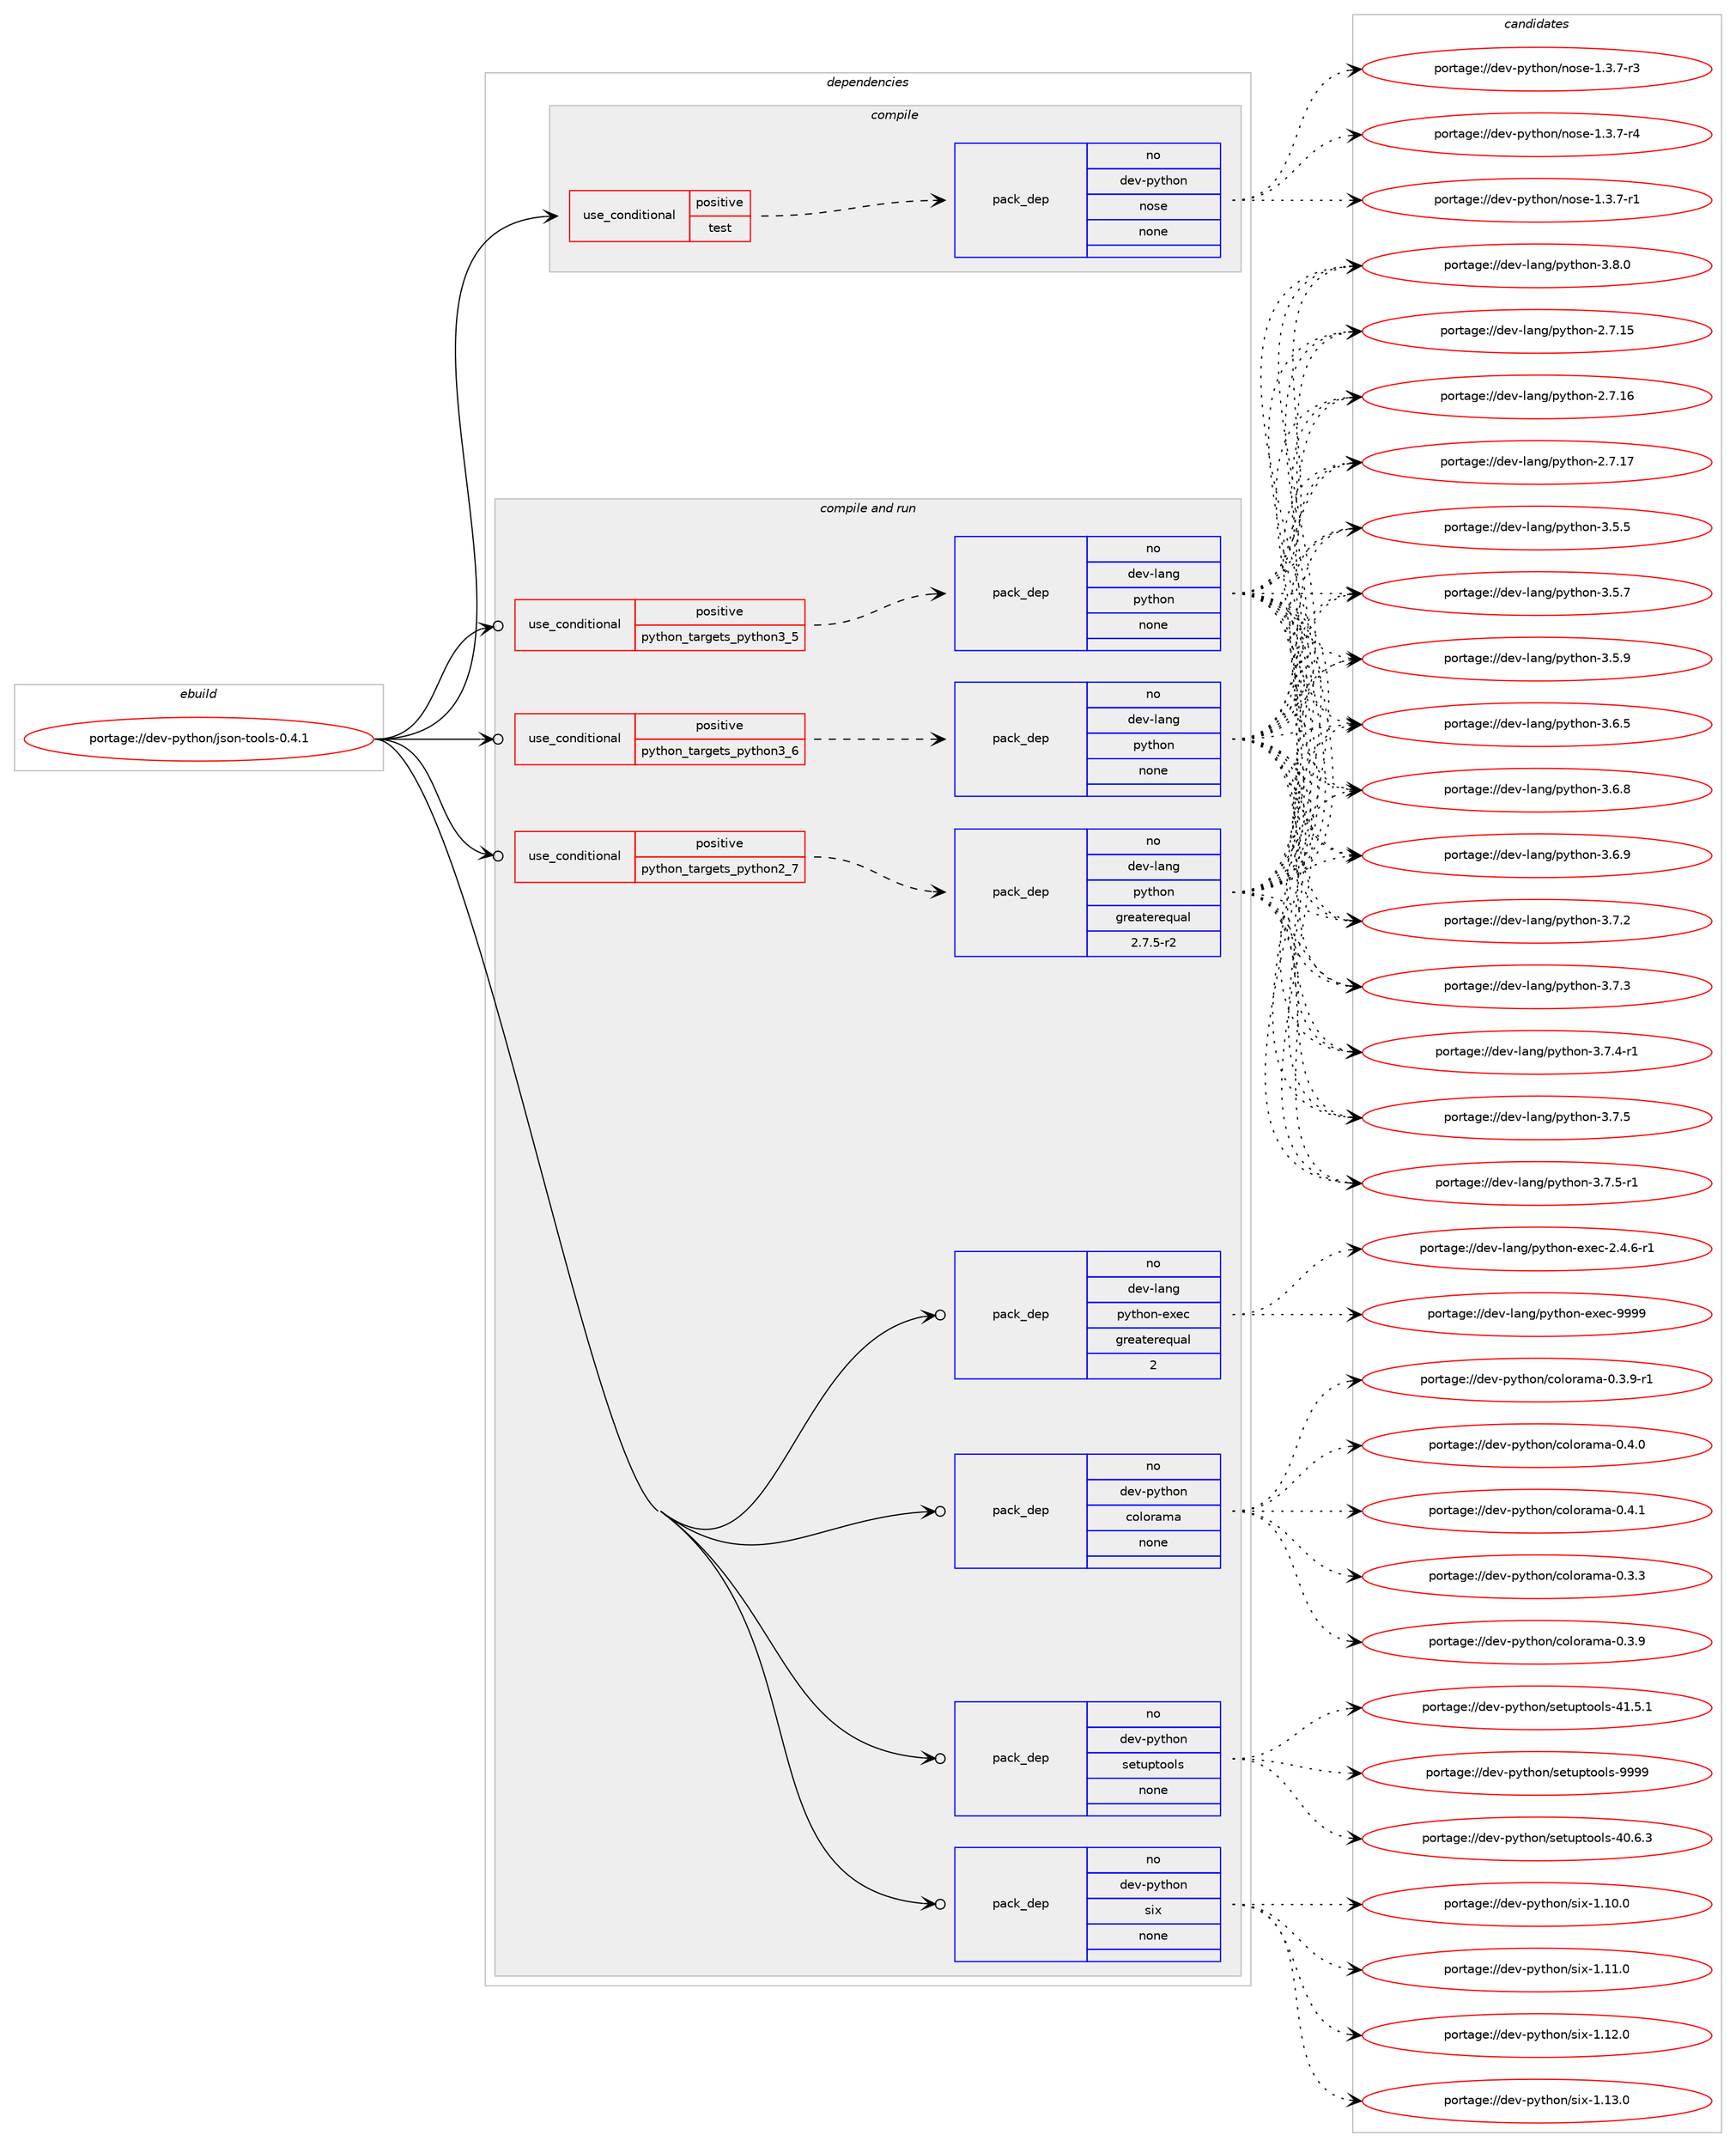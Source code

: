 digraph prolog {

# *************
# Graph options
# *************

newrank=true;
concentrate=true;
compound=true;
graph [rankdir=LR,fontname=Helvetica,fontsize=10,ranksep=1.5];#, ranksep=2.5, nodesep=0.2];
edge  [arrowhead=vee];
node  [fontname=Helvetica,fontsize=10];

# **********
# The ebuild
# **********

subgraph cluster_leftcol {
color=gray;
rank=same;
label=<<i>ebuild</i>>;
id [label="portage://dev-python/json-tools-0.4.1", color=red, width=4, href="../dev-python/json-tools-0.4.1.svg"];
}

# ****************
# The dependencies
# ****************

subgraph cluster_midcol {
color=gray;
label=<<i>dependencies</i>>;
subgraph cluster_compile {
fillcolor="#eeeeee";
style=filled;
label=<<i>compile</i>>;
subgraph cond30865 {
dependency146623 [label=<<TABLE BORDER="0" CELLBORDER="1" CELLSPACING="0" CELLPADDING="4"><TR><TD ROWSPAN="3" CELLPADDING="10">use_conditional</TD></TR><TR><TD>positive</TD></TR><TR><TD>test</TD></TR></TABLE>>, shape=none, color=red];
subgraph pack112424 {
dependency146624 [label=<<TABLE BORDER="0" CELLBORDER="1" CELLSPACING="0" CELLPADDING="4" WIDTH="220"><TR><TD ROWSPAN="6" CELLPADDING="30">pack_dep</TD></TR><TR><TD WIDTH="110">no</TD></TR><TR><TD>dev-python</TD></TR><TR><TD>nose</TD></TR><TR><TD>none</TD></TR><TR><TD></TD></TR></TABLE>>, shape=none, color=blue];
}
dependency146623:e -> dependency146624:w [weight=20,style="dashed",arrowhead="vee"];
}
id:e -> dependency146623:w [weight=20,style="solid",arrowhead="vee"];
}
subgraph cluster_compileandrun {
fillcolor="#eeeeee";
style=filled;
label=<<i>compile and run</i>>;
subgraph cond30866 {
dependency146625 [label=<<TABLE BORDER="0" CELLBORDER="1" CELLSPACING="0" CELLPADDING="4"><TR><TD ROWSPAN="3" CELLPADDING="10">use_conditional</TD></TR><TR><TD>positive</TD></TR><TR><TD>python_targets_python2_7</TD></TR></TABLE>>, shape=none, color=red];
subgraph pack112425 {
dependency146626 [label=<<TABLE BORDER="0" CELLBORDER="1" CELLSPACING="0" CELLPADDING="4" WIDTH="220"><TR><TD ROWSPAN="6" CELLPADDING="30">pack_dep</TD></TR><TR><TD WIDTH="110">no</TD></TR><TR><TD>dev-lang</TD></TR><TR><TD>python</TD></TR><TR><TD>greaterequal</TD></TR><TR><TD>2.7.5-r2</TD></TR></TABLE>>, shape=none, color=blue];
}
dependency146625:e -> dependency146626:w [weight=20,style="dashed",arrowhead="vee"];
}
id:e -> dependency146625:w [weight=20,style="solid",arrowhead="odotvee"];
subgraph cond30867 {
dependency146627 [label=<<TABLE BORDER="0" CELLBORDER="1" CELLSPACING="0" CELLPADDING="4"><TR><TD ROWSPAN="3" CELLPADDING="10">use_conditional</TD></TR><TR><TD>positive</TD></TR><TR><TD>python_targets_python3_5</TD></TR></TABLE>>, shape=none, color=red];
subgraph pack112426 {
dependency146628 [label=<<TABLE BORDER="0" CELLBORDER="1" CELLSPACING="0" CELLPADDING="4" WIDTH="220"><TR><TD ROWSPAN="6" CELLPADDING="30">pack_dep</TD></TR><TR><TD WIDTH="110">no</TD></TR><TR><TD>dev-lang</TD></TR><TR><TD>python</TD></TR><TR><TD>none</TD></TR><TR><TD></TD></TR></TABLE>>, shape=none, color=blue];
}
dependency146627:e -> dependency146628:w [weight=20,style="dashed",arrowhead="vee"];
}
id:e -> dependency146627:w [weight=20,style="solid",arrowhead="odotvee"];
subgraph cond30868 {
dependency146629 [label=<<TABLE BORDER="0" CELLBORDER="1" CELLSPACING="0" CELLPADDING="4"><TR><TD ROWSPAN="3" CELLPADDING="10">use_conditional</TD></TR><TR><TD>positive</TD></TR><TR><TD>python_targets_python3_6</TD></TR></TABLE>>, shape=none, color=red];
subgraph pack112427 {
dependency146630 [label=<<TABLE BORDER="0" CELLBORDER="1" CELLSPACING="0" CELLPADDING="4" WIDTH="220"><TR><TD ROWSPAN="6" CELLPADDING="30">pack_dep</TD></TR><TR><TD WIDTH="110">no</TD></TR><TR><TD>dev-lang</TD></TR><TR><TD>python</TD></TR><TR><TD>none</TD></TR><TR><TD></TD></TR></TABLE>>, shape=none, color=blue];
}
dependency146629:e -> dependency146630:w [weight=20,style="dashed",arrowhead="vee"];
}
id:e -> dependency146629:w [weight=20,style="solid",arrowhead="odotvee"];
subgraph pack112428 {
dependency146631 [label=<<TABLE BORDER="0" CELLBORDER="1" CELLSPACING="0" CELLPADDING="4" WIDTH="220"><TR><TD ROWSPAN="6" CELLPADDING="30">pack_dep</TD></TR><TR><TD WIDTH="110">no</TD></TR><TR><TD>dev-lang</TD></TR><TR><TD>python-exec</TD></TR><TR><TD>greaterequal</TD></TR><TR><TD>2</TD></TR></TABLE>>, shape=none, color=blue];
}
id:e -> dependency146631:w [weight=20,style="solid",arrowhead="odotvee"];
subgraph pack112429 {
dependency146632 [label=<<TABLE BORDER="0" CELLBORDER="1" CELLSPACING="0" CELLPADDING="4" WIDTH="220"><TR><TD ROWSPAN="6" CELLPADDING="30">pack_dep</TD></TR><TR><TD WIDTH="110">no</TD></TR><TR><TD>dev-python</TD></TR><TR><TD>colorama</TD></TR><TR><TD>none</TD></TR><TR><TD></TD></TR></TABLE>>, shape=none, color=blue];
}
id:e -> dependency146632:w [weight=20,style="solid",arrowhead="odotvee"];
subgraph pack112430 {
dependency146633 [label=<<TABLE BORDER="0" CELLBORDER="1" CELLSPACING="0" CELLPADDING="4" WIDTH="220"><TR><TD ROWSPAN="6" CELLPADDING="30">pack_dep</TD></TR><TR><TD WIDTH="110">no</TD></TR><TR><TD>dev-python</TD></TR><TR><TD>setuptools</TD></TR><TR><TD>none</TD></TR><TR><TD></TD></TR></TABLE>>, shape=none, color=blue];
}
id:e -> dependency146633:w [weight=20,style="solid",arrowhead="odotvee"];
subgraph pack112431 {
dependency146634 [label=<<TABLE BORDER="0" CELLBORDER="1" CELLSPACING="0" CELLPADDING="4" WIDTH="220"><TR><TD ROWSPAN="6" CELLPADDING="30">pack_dep</TD></TR><TR><TD WIDTH="110">no</TD></TR><TR><TD>dev-python</TD></TR><TR><TD>six</TD></TR><TR><TD>none</TD></TR><TR><TD></TD></TR></TABLE>>, shape=none, color=blue];
}
id:e -> dependency146634:w [weight=20,style="solid",arrowhead="odotvee"];
}
subgraph cluster_run {
fillcolor="#eeeeee";
style=filled;
label=<<i>run</i>>;
}
}

# **************
# The candidates
# **************

subgraph cluster_choices {
rank=same;
color=gray;
label=<<i>candidates</i>>;

subgraph choice112424 {
color=black;
nodesep=1;
choiceportage10010111845112121116104111110471101111151014549465146554511449 [label="portage://dev-python/nose-1.3.7-r1", color=red, width=4,href="../dev-python/nose-1.3.7-r1.svg"];
choiceportage10010111845112121116104111110471101111151014549465146554511451 [label="portage://dev-python/nose-1.3.7-r3", color=red, width=4,href="../dev-python/nose-1.3.7-r3.svg"];
choiceportage10010111845112121116104111110471101111151014549465146554511452 [label="portage://dev-python/nose-1.3.7-r4", color=red, width=4,href="../dev-python/nose-1.3.7-r4.svg"];
dependency146624:e -> choiceportage10010111845112121116104111110471101111151014549465146554511449:w [style=dotted,weight="100"];
dependency146624:e -> choiceportage10010111845112121116104111110471101111151014549465146554511451:w [style=dotted,weight="100"];
dependency146624:e -> choiceportage10010111845112121116104111110471101111151014549465146554511452:w [style=dotted,weight="100"];
}
subgraph choice112425 {
color=black;
nodesep=1;
choiceportage10010111845108971101034711212111610411111045504655464953 [label="portage://dev-lang/python-2.7.15", color=red, width=4,href="../dev-lang/python-2.7.15.svg"];
choiceportage10010111845108971101034711212111610411111045504655464954 [label="portage://dev-lang/python-2.7.16", color=red, width=4,href="../dev-lang/python-2.7.16.svg"];
choiceportage10010111845108971101034711212111610411111045504655464955 [label="portage://dev-lang/python-2.7.17", color=red, width=4,href="../dev-lang/python-2.7.17.svg"];
choiceportage100101118451089711010347112121116104111110455146534653 [label="portage://dev-lang/python-3.5.5", color=red, width=4,href="../dev-lang/python-3.5.5.svg"];
choiceportage100101118451089711010347112121116104111110455146534655 [label="portage://dev-lang/python-3.5.7", color=red, width=4,href="../dev-lang/python-3.5.7.svg"];
choiceportage100101118451089711010347112121116104111110455146534657 [label="portage://dev-lang/python-3.5.9", color=red, width=4,href="../dev-lang/python-3.5.9.svg"];
choiceportage100101118451089711010347112121116104111110455146544653 [label="portage://dev-lang/python-3.6.5", color=red, width=4,href="../dev-lang/python-3.6.5.svg"];
choiceportage100101118451089711010347112121116104111110455146544656 [label="portage://dev-lang/python-3.6.8", color=red, width=4,href="../dev-lang/python-3.6.8.svg"];
choiceportage100101118451089711010347112121116104111110455146544657 [label="portage://dev-lang/python-3.6.9", color=red, width=4,href="../dev-lang/python-3.6.9.svg"];
choiceportage100101118451089711010347112121116104111110455146554650 [label="portage://dev-lang/python-3.7.2", color=red, width=4,href="../dev-lang/python-3.7.2.svg"];
choiceportage100101118451089711010347112121116104111110455146554651 [label="portage://dev-lang/python-3.7.3", color=red, width=4,href="../dev-lang/python-3.7.3.svg"];
choiceportage1001011184510897110103471121211161041111104551465546524511449 [label="portage://dev-lang/python-3.7.4-r1", color=red, width=4,href="../dev-lang/python-3.7.4-r1.svg"];
choiceportage100101118451089711010347112121116104111110455146554653 [label="portage://dev-lang/python-3.7.5", color=red, width=4,href="../dev-lang/python-3.7.5.svg"];
choiceportage1001011184510897110103471121211161041111104551465546534511449 [label="portage://dev-lang/python-3.7.5-r1", color=red, width=4,href="../dev-lang/python-3.7.5-r1.svg"];
choiceportage100101118451089711010347112121116104111110455146564648 [label="portage://dev-lang/python-3.8.0", color=red, width=4,href="../dev-lang/python-3.8.0.svg"];
dependency146626:e -> choiceportage10010111845108971101034711212111610411111045504655464953:w [style=dotted,weight="100"];
dependency146626:e -> choiceportage10010111845108971101034711212111610411111045504655464954:w [style=dotted,weight="100"];
dependency146626:e -> choiceportage10010111845108971101034711212111610411111045504655464955:w [style=dotted,weight="100"];
dependency146626:e -> choiceportage100101118451089711010347112121116104111110455146534653:w [style=dotted,weight="100"];
dependency146626:e -> choiceportage100101118451089711010347112121116104111110455146534655:w [style=dotted,weight="100"];
dependency146626:e -> choiceportage100101118451089711010347112121116104111110455146534657:w [style=dotted,weight="100"];
dependency146626:e -> choiceportage100101118451089711010347112121116104111110455146544653:w [style=dotted,weight="100"];
dependency146626:e -> choiceportage100101118451089711010347112121116104111110455146544656:w [style=dotted,weight="100"];
dependency146626:e -> choiceportage100101118451089711010347112121116104111110455146544657:w [style=dotted,weight="100"];
dependency146626:e -> choiceportage100101118451089711010347112121116104111110455146554650:w [style=dotted,weight="100"];
dependency146626:e -> choiceportage100101118451089711010347112121116104111110455146554651:w [style=dotted,weight="100"];
dependency146626:e -> choiceportage1001011184510897110103471121211161041111104551465546524511449:w [style=dotted,weight="100"];
dependency146626:e -> choiceportage100101118451089711010347112121116104111110455146554653:w [style=dotted,weight="100"];
dependency146626:e -> choiceportage1001011184510897110103471121211161041111104551465546534511449:w [style=dotted,weight="100"];
dependency146626:e -> choiceportage100101118451089711010347112121116104111110455146564648:w [style=dotted,weight="100"];
}
subgraph choice112426 {
color=black;
nodesep=1;
choiceportage10010111845108971101034711212111610411111045504655464953 [label="portage://dev-lang/python-2.7.15", color=red, width=4,href="../dev-lang/python-2.7.15.svg"];
choiceportage10010111845108971101034711212111610411111045504655464954 [label="portage://dev-lang/python-2.7.16", color=red, width=4,href="../dev-lang/python-2.7.16.svg"];
choiceportage10010111845108971101034711212111610411111045504655464955 [label="portage://dev-lang/python-2.7.17", color=red, width=4,href="../dev-lang/python-2.7.17.svg"];
choiceportage100101118451089711010347112121116104111110455146534653 [label="portage://dev-lang/python-3.5.5", color=red, width=4,href="../dev-lang/python-3.5.5.svg"];
choiceportage100101118451089711010347112121116104111110455146534655 [label="portage://dev-lang/python-3.5.7", color=red, width=4,href="../dev-lang/python-3.5.7.svg"];
choiceportage100101118451089711010347112121116104111110455146534657 [label="portage://dev-lang/python-3.5.9", color=red, width=4,href="../dev-lang/python-3.5.9.svg"];
choiceportage100101118451089711010347112121116104111110455146544653 [label="portage://dev-lang/python-3.6.5", color=red, width=4,href="../dev-lang/python-3.6.5.svg"];
choiceportage100101118451089711010347112121116104111110455146544656 [label="portage://dev-lang/python-3.6.8", color=red, width=4,href="../dev-lang/python-3.6.8.svg"];
choiceportage100101118451089711010347112121116104111110455146544657 [label="portage://dev-lang/python-3.6.9", color=red, width=4,href="../dev-lang/python-3.6.9.svg"];
choiceportage100101118451089711010347112121116104111110455146554650 [label="portage://dev-lang/python-3.7.2", color=red, width=4,href="../dev-lang/python-3.7.2.svg"];
choiceportage100101118451089711010347112121116104111110455146554651 [label="portage://dev-lang/python-3.7.3", color=red, width=4,href="../dev-lang/python-3.7.3.svg"];
choiceportage1001011184510897110103471121211161041111104551465546524511449 [label="portage://dev-lang/python-3.7.4-r1", color=red, width=4,href="../dev-lang/python-3.7.4-r1.svg"];
choiceportage100101118451089711010347112121116104111110455146554653 [label="portage://dev-lang/python-3.7.5", color=red, width=4,href="../dev-lang/python-3.7.5.svg"];
choiceportage1001011184510897110103471121211161041111104551465546534511449 [label="portage://dev-lang/python-3.7.5-r1", color=red, width=4,href="../dev-lang/python-3.7.5-r1.svg"];
choiceportage100101118451089711010347112121116104111110455146564648 [label="portage://dev-lang/python-3.8.0", color=red, width=4,href="../dev-lang/python-3.8.0.svg"];
dependency146628:e -> choiceportage10010111845108971101034711212111610411111045504655464953:w [style=dotted,weight="100"];
dependency146628:e -> choiceportage10010111845108971101034711212111610411111045504655464954:w [style=dotted,weight="100"];
dependency146628:e -> choiceportage10010111845108971101034711212111610411111045504655464955:w [style=dotted,weight="100"];
dependency146628:e -> choiceportage100101118451089711010347112121116104111110455146534653:w [style=dotted,weight="100"];
dependency146628:e -> choiceportage100101118451089711010347112121116104111110455146534655:w [style=dotted,weight="100"];
dependency146628:e -> choiceportage100101118451089711010347112121116104111110455146534657:w [style=dotted,weight="100"];
dependency146628:e -> choiceportage100101118451089711010347112121116104111110455146544653:w [style=dotted,weight="100"];
dependency146628:e -> choiceportage100101118451089711010347112121116104111110455146544656:w [style=dotted,weight="100"];
dependency146628:e -> choiceportage100101118451089711010347112121116104111110455146544657:w [style=dotted,weight="100"];
dependency146628:e -> choiceportage100101118451089711010347112121116104111110455146554650:w [style=dotted,weight="100"];
dependency146628:e -> choiceportage100101118451089711010347112121116104111110455146554651:w [style=dotted,weight="100"];
dependency146628:e -> choiceportage1001011184510897110103471121211161041111104551465546524511449:w [style=dotted,weight="100"];
dependency146628:e -> choiceportage100101118451089711010347112121116104111110455146554653:w [style=dotted,weight="100"];
dependency146628:e -> choiceportage1001011184510897110103471121211161041111104551465546534511449:w [style=dotted,weight="100"];
dependency146628:e -> choiceportage100101118451089711010347112121116104111110455146564648:w [style=dotted,weight="100"];
}
subgraph choice112427 {
color=black;
nodesep=1;
choiceportage10010111845108971101034711212111610411111045504655464953 [label="portage://dev-lang/python-2.7.15", color=red, width=4,href="../dev-lang/python-2.7.15.svg"];
choiceportage10010111845108971101034711212111610411111045504655464954 [label="portage://dev-lang/python-2.7.16", color=red, width=4,href="../dev-lang/python-2.7.16.svg"];
choiceportage10010111845108971101034711212111610411111045504655464955 [label="portage://dev-lang/python-2.7.17", color=red, width=4,href="../dev-lang/python-2.7.17.svg"];
choiceportage100101118451089711010347112121116104111110455146534653 [label="portage://dev-lang/python-3.5.5", color=red, width=4,href="../dev-lang/python-3.5.5.svg"];
choiceportage100101118451089711010347112121116104111110455146534655 [label="portage://dev-lang/python-3.5.7", color=red, width=4,href="../dev-lang/python-3.5.7.svg"];
choiceportage100101118451089711010347112121116104111110455146534657 [label="portage://dev-lang/python-3.5.9", color=red, width=4,href="../dev-lang/python-3.5.9.svg"];
choiceportage100101118451089711010347112121116104111110455146544653 [label="portage://dev-lang/python-3.6.5", color=red, width=4,href="../dev-lang/python-3.6.5.svg"];
choiceportage100101118451089711010347112121116104111110455146544656 [label="portage://dev-lang/python-3.6.8", color=red, width=4,href="../dev-lang/python-3.6.8.svg"];
choiceportage100101118451089711010347112121116104111110455146544657 [label="portage://dev-lang/python-3.6.9", color=red, width=4,href="../dev-lang/python-3.6.9.svg"];
choiceportage100101118451089711010347112121116104111110455146554650 [label="portage://dev-lang/python-3.7.2", color=red, width=4,href="../dev-lang/python-3.7.2.svg"];
choiceportage100101118451089711010347112121116104111110455146554651 [label="portage://dev-lang/python-3.7.3", color=red, width=4,href="../dev-lang/python-3.7.3.svg"];
choiceportage1001011184510897110103471121211161041111104551465546524511449 [label="portage://dev-lang/python-3.7.4-r1", color=red, width=4,href="../dev-lang/python-3.7.4-r1.svg"];
choiceportage100101118451089711010347112121116104111110455146554653 [label="portage://dev-lang/python-3.7.5", color=red, width=4,href="../dev-lang/python-3.7.5.svg"];
choiceportage1001011184510897110103471121211161041111104551465546534511449 [label="portage://dev-lang/python-3.7.5-r1", color=red, width=4,href="../dev-lang/python-3.7.5-r1.svg"];
choiceportage100101118451089711010347112121116104111110455146564648 [label="portage://dev-lang/python-3.8.0", color=red, width=4,href="../dev-lang/python-3.8.0.svg"];
dependency146630:e -> choiceportage10010111845108971101034711212111610411111045504655464953:w [style=dotted,weight="100"];
dependency146630:e -> choiceportage10010111845108971101034711212111610411111045504655464954:w [style=dotted,weight="100"];
dependency146630:e -> choiceportage10010111845108971101034711212111610411111045504655464955:w [style=dotted,weight="100"];
dependency146630:e -> choiceportage100101118451089711010347112121116104111110455146534653:w [style=dotted,weight="100"];
dependency146630:e -> choiceportage100101118451089711010347112121116104111110455146534655:w [style=dotted,weight="100"];
dependency146630:e -> choiceportage100101118451089711010347112121116104111110455146534657:w [style=dotted,weight="100"];
dependency146630:e -> choiceportage100101118451089711010347112121116104111110455146544653:w [style=dotted,weight="100"];
dependency146630:e -> choiceportage100101118451089711010347112121116104111110455146544656:w [style=dotted,weight="100"];
dependency146630:e -> choiceportage100101118451089711010347112121116104111110455146544657:w [style=dotted,weight="100"];
dependency146630:e -> choiceportage100101118451089711010347112121116104111110455146554650:w [style=dotted,weight="100"];
dependency146630:e -> choiceportage100101118451089711010347112121116104111110455146554651:w [style=dotted,weight="100"];
dependency146630:e -> choiceportage1001011184510897110103471121211161041111104551465546524511449:w [style=dotted,weight="100"];
dependency146630:e -> choiceportage100101118451089711010347112121116104111110455146554653:w [style=dotted,weight="100"];
dependency146630:e -> choiceportage1001011184510897110103471121211161041111104551465546534511449:w [style=dotted,weight="100"];
dependency146630:e -> choiceportage100101118451089711010347112121116104111110455146564648:w [style=dotted,weight="100"];
}
subgraph choice112428 {
color=black;
nodesep=1;
choiceportage10010111845108971101034711212111610411111045101120101994550465246544511449 [label="portage://dev-lang/python-exec-2.4.6-r1", color=red, width=4,href="../dev-lang/python-exec-2.4.6-r1.svg"];
choiceportage10010111845108971101034711212111610411111045101120101994557575757 [label="portage://dev-lang/python-exec-9999", color=red, width=4,href="../dev-lang/python-exec-9999.svg"];
dependency146631:e -> choiceportage10010111845108971101034711212111610411111045101120101994550465246544511449:w [style=dotted,weight="100"];
dependency146631:e -> choiceportage10010111845108971101034711212111610411111045101120101994557575757:w [style=dotted,weight="100"];
}
subgraph choice112429 {
color=black;
nodesep=1;
choiceportage1001011184511212111610411111047991111081111149710997454846514651 [label="portage://dev-python/colorama-0.3.3", color=red, width=4,href="../dev-python/colorama-0.3.3.svg"];
choiceportage1001011184511212111610411111047991111081111149710997454846514657 [label="portage://dev-python/colorama-0.3.9", color=red, width=4,href="../dev-python/colorama-0.3.9.svg"];
choiceportage10010111845112121116104111110479911110811111497109974548465146574511449 [label="portage://dev-python/colorama-0.3.9-r1", color=red, width=4,href="../dev-python/colorama-0.3.9-r1.svg"];
choiceportage1001011184511212111610411111047991111081111149710997454846524648 [label="portage://dev-python/colorama-0.4.0", color=red, width=4,href="../dev-python/colorama-0.4.0.svg"];
choiceportage1001011184511212111610411111047991111081111149710997454846524649 [label="portage://dev-python/colorama-0.4.1", color=red, width=4,href="../dev-python/colorama-0.4.1.svg"];
dependency146632:e -> choiceportage1001011184511212111610411111047991111081111149710997454846514651:w [style=dotted,weight="100"];
dependency146632:e -> choiceportage1001011184511212111610411111047991111081111149710997454846514657:w [style=dotted,weight="100"];
dependency146632:e -> choiceportage10010111845112121116104111110479911110811111497109974548465146574511449:w [style=dotted,weight="100"];
dependency146632:e -> choiceportage1001011184511212111610411111047991111081111149710997454846524648:w [style=dotted,weight="100"];
dependency146632:e -> choiceportage1001011184511212111610411111047991111081111149710997454846524649:w [style=dotted,weight="100"];
}
subgraph choice112430 {
color=black;
nodesep=1;
choiceportage100101118451121211161041111104711510111611711211611111110811545524846544651 [label="portage://dev-python/setuptools-40.6.3", color=red, width=4,href="../dev-python/setuptools-40.6.3.svg"];
choiceportage100101118451121211161041111104711510111611711211611111110811545524946534649 [label="portage://dev-python/setuptools-41.5.1", color=red, width=4,href="../dev-python/setuptools-41.5.1.svg"];
choiceportage10010111845112121116104111110471151011161171121161111111081154557575757 [label="portage://dev-python/setuptools-9999", color=red, width=4,href="../dev-python/setuptools-9999.svg"];
dependency146633:e -> choiceportage100101118451121211161041111104711510111611711211611111110811545524846544651:w [style=dotted,weight="100"];
dependency146633:e -> choiceportage100101118451121211161041111104711510111611711211611111110811545524946534649:w [style=dotted,weight="100"];
dependency146633:e -> choiceportage10010111845112121116104111110471151011161171121161111111081154557575757:w [style=dotted,weight="100"];
}
subgraph choice112431 {
color=black;
nodesep=1;
choiceportage100101118451121211161041111104711510512045494649484648 [label="portage://dev-python/six-1.10.0", color=red, width=4,href="../dev-python/six-1.10.0.svg"];
choiceportage100101118451121211161041111104711510512045494649494648 [label="portage://dev-python/six-1.11.0", color=red, width=4,href="../dev-python/six-1.11.0.svg"];
choiceportage100101118451121211161041111104711510512045494649504648 [label="portage://dev-python/six-1.12.0", color=red, width=4,href="../dev-python/six-1.12.0.svg"];
choiceportage100101118451121211161041111104711510512045494649514648 [label="portage://dev-python/six-1.13.0", color=red, width=4,href="../dev-python/six-1.13.0.svg"];
dependency146634:e -> choiceportage100101118451121211161041111104711510512045494649484648:w [style=dotted,weight="100"];
dependency146634:e -> choiceportage100101118451121211161041111104711510512045494649494648:w [style=dotted,weight="100"];
dependency146634:e -> choiceportage100101118451121211161041111104711510512045494649504648:w [style=dotted,weight="100"];
dependency146634:e -> choiceportage100101118451121211161041111104711510512045494649514648:w [style=dotted,weight="100"];
}
}

}
